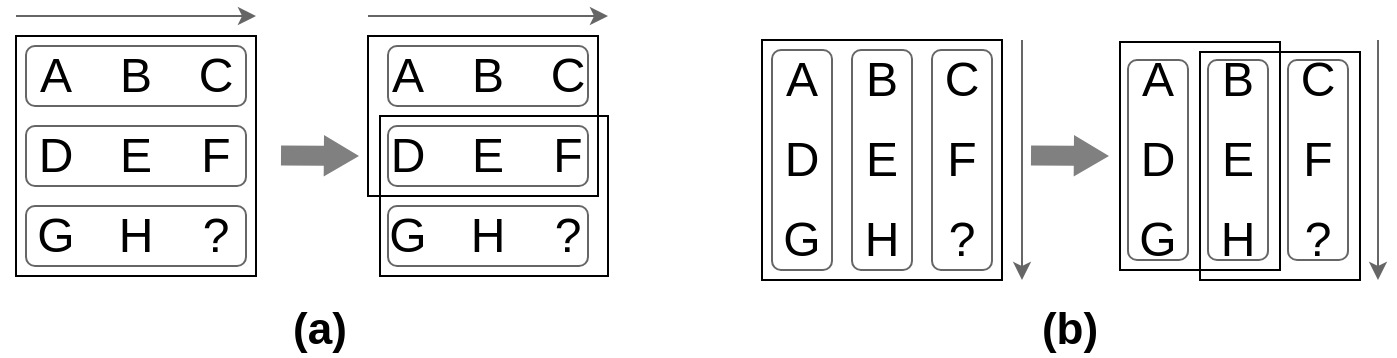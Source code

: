 <mxfile version="12.9.13" type="device"><diagram id="FIgk0ZukeviS5J1ctofV" name="Page-1"><mxGraphModel dx="768" dy="522" grid="1" gridSize="10" guides="1" tooltips="1" connect="1" arrows="1" fold="1" page="1" pageScale="1" pageWidth="827" pageHeight="1169" math="0" shadow="0"><root><mxCell id="0"/><mxCell id="1" parent="0"/><mxCell id="Hj9UycK8c0MInqdre70B-149" value="" style="rounded=0;whiteSpace=wrap;html=1;strokeColor=#000000;fillColor=none;rotation=90;" parent="1" vertex="1"><mxGeometry x="793" y="463" width="114" height="80" as="geometry"/></mxCell><mxCell id="Hj9UycK8c0MInqdre70B-147" value="" style="rounded=0;whiteSpace=wrap;html=1;strokeColor=#000000;fillColor=none;rotation=90;" parent="1" vertex="1"><mxGeometry x="753" y="458" width="114" height="80" as="geometry"/></mxCell><mxCell id="Hj9UycK8c0MInqdre70B-112" value="" style="rounded=0;whiteSpace=wrap;html=1;strokeColor=#000000;fillColor=none;" parent="1" vertex="1"><mxGeometry x="400" y="478" width="114" height="80" as="geometry"/></mxCell><mxCell id="Hj9UycK8c0MInqdre70B-111" value="" style="rounded=0;whiteSpace=wrap;html=1;strokeColor=#000000;fillColor=none;" parent="1" vertex="1"><mxGeometry x="394" y="438" width="115" height="80" as="geometry"/></mxCell><mxCell id="Hj9UycK8c0MInqdre70B-89" value="&lt;font style=&quot;font-size: 24px&quot;&gt;A&lt;/font&gt;" style="text;html=1;strokeColor=none;fillColor=none;align=center;verticalAlign=middle;whiteSpace=wrap;rounded=0;" parent="1" vertex="1"><mxGeometry x="394" y="438" width="40" height="40" as="geometry"/></mxCell><mxCell id="Hj9UycK8c0MInqdre70B-90" value="&lt;font style=&quot;font-size: 24px&quot;&gt;B&lt;/font&gt;" style="text;html=1;strokeColor=none;fillColor=none;align=center;verticalAlign=middle;whiteSpace=wrap;rounded=0;" parent="1" vertex="1"><mxGeometry x="434" y="438" width="40" height="40" as="geometry"/></mxCell><mxCell id="Hj9UycK8c0MInqdre70B-91" value="&lt;font style=&quot;font-size: 24px&quot;&gt;C&lt;/font&gt;" style="text;html=1;strokeColor=none;fillColor=none;align=center;verticalAlign=middle;whiteSpace=wrap;rounded=0;" parent="1" vertex="1"><mxGeometry x="474" y="438" width="40" height="40" as="geometry"/></mxCell><mxCell id="Hj9UycK8c0MInqdre70B-92" value="&lt;font style=&quot;font-size: 24px&quot;&gt;D&lt;/font&gt;" style="text;html=1;strokeColor=none;fillColor=none;align=center;verticalAlign=middle;whiteSpace=wrap;rounded=0;" parent="1" vertex="1"><mxGeometry x="394" y="478" width="40" height="40" as="geometry"/></mxCell><mxCell id="Hj9UycK8c0MInqdre70B-93" value="&lt;font style=&quot;font-size: 24px&quot;&gt;E&lt;/font&gt;" style="text;html=1;strokeColor=none;fillColor=none;align=center;verticalAlign=middle;whiteSpace=wrap;rounded=0;" parent="1" vertex="1"><mxGeometry x="434" y="478" width="40" height="40" as="geometry"/></mxCell><mxCell id="Hj9UycK8c0MInqdre70B-94" value="&lt;font style=&quot;font-size: 24px&quot;&gt;F&lt;/font&gt;" style="text;html=1;strokeColor=none;fillColor=none;align=center;verticalAlign=middle;whiteSpace=wrap;rounded=0;" parent="1" vertex="1"><mxGeometry x="474" y="478" width="40" height="40" as="geometry"/></mxCell><mxCell id="Hj9UycK8c0MInqdre70B-95" value="&lt;font style=&quot;font-size: 24px&quot;&gt;G&lt;/font&gt;" style="text;html=1;strokeColor=none;fillColor=none;align=center;verticalAlign=middle;whiteSpace=wrap;rounded=0;" parent="1" vertex="1"><mxGeometry x="394" y="518" width="40" height="40" as="geometry"/></mxCell><mxCell id="Hj9UycK8c0MInqdre70B-96" value="&lt;font style=&quot;font-size: 24px&quot;&gt;H&lt;/font&gt;" style="text;html=1;strokeColor=none;fillColor=none;align=center;verticalAlign=middle;whiteSpace=wrap;rounded=0;" parent="1" vertex="1"><mxGeometry x="434" y="518" width="40" height="40" as="geometry"/></mxCell><mxCell id="Hj9UycK8c0MInqdre70B-101" value="" style="endArrow=classic;html=1;strokeColor=#666666;" parent="1" edge="1"><mxGeometry width="50" height="50" relative="1" as="geometry"><mxPoint x="394" y="428" as="sourcePoint"/><mxPoint x="514" y="428" as="targetPoint"/></mxGeometry></mxCell><mxCell id="Hj9UycK8c0MInqdre70B-102" value="&lt;font style=&quot;font-size: 24px&quot;&gt;?&lt;/font&gt;" style="text;html=1;strokeColor=none;fillColor=none;align=center;verticalAlign=middle;whiteSpace=wrap;rounded=0;" parent="1" vertex="1"><mxGeometry x="474" y="518" width="40" height="40" as="geometry"/></mxCell><mxCell id="Hj9UycK8c0MInqdre70B-107" value="" style="rounded=1;whiteSpace=wrap;html=1;strokeColor=#666666;fillColor=none;" parent="1" vertex="1"><mxGeometry x="404" y="443" width="100" height="30" as="geometry"/></mxCell><mxCell id="Hj9UycK8c0MInqdre70B-109" value="" style="rounded=1;whiteSpace=wrap;html=1;strokeColor=#666666;fillColor=none;" parent="1" vertex="1"><mxGeometry x="404" y="483" width="100" height="30" as="geometry"/></mxCell><mxCell id="Hj9UycK8c0MInqdre70B-110" value="" style="rounded=1;whiteSpace=wrap;html=1;strokeColor=#666666;fillColor=none;" parent="1" vertex="1"><mxGeometry x="404" y="523" width="100" height="30" as="geometry"/></mxCell><mxCell id="Hj9UycK8c0MInqdre70B-113" value="" style="whiteSpace=wrap;html=1;aspect=fixed;strokeColor=#000000;fillColor=none;" parent="1" vertex="1"><mxGeometry x="218" y="438" width="120" height="120" as="geometry"/></mxCell><mxCell id="Hj9UycK8c0MInqdre70B-114" value="&lt;font style=&quot;font-size: 24px&quot;&gt;A&lt;/font&gt;" style="text;html=1;strokeColor=none;fillColor=none;align=center;verticalAlign=middle;whiteSpace=wrap;rounded=0;" parent="1" vertex="1"><mxGeometry x="218" y="438" width="40" height="40" as="geometry"/></mxCell><mxCell id="Hj9UycK8c0MInqdre70B-115" value="&lt;font style=&quot;font-size: 24px&quot;&gt;B&lt;/font&gt;" style="text;html=1;strokeColor=none;fillColor=none;align=center;verticalAlign=middle;whiteSpace=wrap;rounded=0;" parent="1" vertex="1"><mxGeometry x="258" y="438" width="40" height="40" as="geometry"/></mxCell><mxCell id="Hj9UycK8c0MInqdre70B-116" value="&lt;font style=&quot;font-size: 24px&quot;&gt;C&lt;/font&gt;" style="text;html=1;strokeColor=none;fillColor=none;align=center;verticalAlign=middle;whiteSpace=wrap;rounded=0;" parent="1" vertex="1"><mxGeometry x="298" y="438" width="40" height="40" as="geometry"/></mxCell><mxCell id="Hj9UycK8c0MInqdre70B-117" value="&lt;font style=&quot;font-size: 24px&quot;&gt;D&lt;/font&gt;" style="text;html=1;strokeColor=none;fillColor=none;align=center;verticalAlign=middle;whiteSpace=wrap;rounded=0;" parent="1" vertex="1"><mxGeometry x="218" y="478" width="40" height="40" as="geometry"/></mxCell><mxCell id="Hj9UycK8c0MInqdre70B-118" value="&lt;font style=&quot;font-size: 24px&quot;&gt;E&lt;/font&gt;" style="text;html=1;strokeColor=none;fillColor=none;align=center;verticalAlign=middle;whiteSpace=wrap;rounded=0;" parent="1" vertex="1"><mxGeometry x="258" y="478" width="40" height="40" as="geometry"/></mxCell><mxCell id="Hj9UycK8c0MInqdre70B-119" value="&lt;font style=&quot;font-size: 24px&quot;&gt;F&lt;/font&gt;" style="text;html=1;strokeColor=none;fillColor=none;align=center;verticalAlign=middle;whiteSpace=wrap;rounded=0;" parent="1" vertex="1"><mxGeometry x="298" y="478" width="40" height="40" as="geometry"/></mxCell><mxCell id="Hj9UycK8c0MInqdre70B-120" value="&lt;font style=&quot;font-size: 24px&quot;&gt;G&lt;/font&gt;" style="text;html=1;strokeColor=none;fillColor=none;align=center;verticalAlign=middle;whiteSpace=wrap;rounded=0;" parent="1" vertex="1"><mxGeometry x="218" y="518" width="40" height="40" as="geometry"/></mxCell><mxCell id="Hj9UycK8c0MInqdre70B-121" value="&lt;font style=&quot;font-size: 24px&quot;&gt;H&lt;/font&gt;" style="text;html=1;strokeColor=none;fillColor=none;align=center;verticalAlign=middle;whiteSpace=wrap;rounded=0;" parent="1" vertex="1"><mxGeometry x="258" y="518" width="40" height="40" as="geometry"/></mxCell><mxCell id="Hj9UycK8c0MInqdre70B-122" value="&lt;font style=&quot;font-size: 24px&quot;&gt;?&lt;/font&gt;" style="text;html=1;strokeColor=none;fillColor=none;align=center;verticalAlign=middle;whiteSpace=wrap;rounded=0;" parent="1" vertex="1"><mxGeometry x="298" y="518" width="40" height="40" as="geometry"/></mxCell><mxCell id="Hj9UycK8c0MInqdre70B-123" value="" style="rounded=1;whiteSpace=wrap;html=1;strokeColor=#666666;fillColor=none;" parent="1" vertex="1"><mxGeometry x="223" y="523" width="110" height="30" as="geometry"/></mxCell><mxCell id="Hj9UycK8c0MInqdre70B-124" value="" style="rounded=1;whiteSpace=wrap;html=1;strokeColor=#666666;fillColor=none;" parent="1" vertex="1"><mxGeometry x="223" y="483" width="110" height="30" as="geometry"/></mxCell><mxCell id="Hj9UycK8c0MInqdre70B-125" value="" style="rounded=1;whiteSpace=wrap;html=1;strokeColor=#666666;fillColor=none;" parent="1" vertex="1"><mxGeometry x="223" y="443" width="110" height="30" as="geometry"/></mxCell><mxCell id="Hj9UycK8c0MInqdre70B-126" value="" style="endArrow=classic;html=1;strokeColor=#666666;" parent="1" edge="1"><mxGeometry width="50" height="50" relative="1" as="geometry"><mxPoint x="218" y="428" as="sourcePoint"/><mxPoint x="338" y="428" as="targetPoint"/></mxGeometry></mxCell><mxCell id="Hj9UycK8c0MInqdre70B-127" value="" style="shape=flexArrow;endArrow=classic;html=1;strokeColor=none;fillColor=#808080;endWidth=9.714;endSize=5.526;" parent="1" edge="1"><mxGeometry width="50" height="50" relative="1" as="geometry"><mxPoint x="350" y="497.71" as="sourcePoint"/><mxPoint x="390" y="498" as="targetPoint"/></mxGeometry></mxCell><mxCell id="Hj9UycK8c0MInqdre70B-129" value="&lt;font style=&quot;font-size: 24px&quot;&gt;A&lt;/font&gt;" style="text;html=1;strokeColor=none;fillColor=none;align=center;verticalAlign=middle;whiteSpace=wrap;rounded=0;" parent="1" vertex="1"><mxGeometry x="769" y="440" width="40" height="40" as="geometry"/></mxCell><mxCell id="Hj9UycK8c0MInqdre70B-130" value="&lt;font style=&quot;font-size: 24px&quot;&gt;B&lt;/font&gt;" style="text;html=1;strokeColor=none;fillColor=none;align=center;verticalAlign=middle;whiteSpace=wrap;rounded=0;" parent="1" vertex="1"><mxGeometry x="809" y="440" width="40" height="40" as="geometry"/></mxCell><mxCell id="Hj9UycK8c0MInqdre70B-131" value="&lt;font style=&quot;font-size: 24px&quot;&gt;C&lt;/font&gt;" style="text;html=1;strokeColor=none;fillColor=none;align=center;verticalAlign=middle;whiteSpace=wrap;rounded=0;" parent="1" vertex="1"><mxGeometry x="849" y="440" width="40" height="40" as="geometry"/></mxCell><mxCell id="Hj9UycK8c0MInqdre70B-132" value="&lt;font style=&quot;font-size: 24px&quot;&gt;D&lt;/font&gt;" style="text;html=1;strokeColor=none;fillColor=none;align=center;verticalAlign=middle;whiteSpace=wrap;rounded=0;" parent="1" vertex="1"><mxGeometry x="769" y="480" width="40" height="40" as="geometry"/></mxCell><mxCell id="Hj9UycK8c0MInqdre70B-133" value="&lt;font style=&quot;font-size: 24px&quot;&gt;E&lt;/font&gt;" style="text;html=1;strokeColor=none;fillColor=none;align=center;verticalAlign=middle;whiteSpace=wrap;rounded=0;" parent="1" vertex="1"><mxGeometry x="809" y="480" width="40" height="40" as="geometry"/></mxCell><mxCell id="Hj9UycK8c0MInqdre70B-134" value="&lt;font style=&quot;font-size: 24px&quot;&gt;F&lt;/font&gt;" style="text;html=1;strokeColor=none;fillColor=none;align=center;verticalAlign=middle;whiteSpace=wrap;rounded=0;" parent="1" vertex="1"><mxGeometry x="849" y="480" width="40" height="40" as="geometry"/></mxCell><mxCell id="Hj9UycK8c0MInqdre70B-135" value="&lt;font style=&quot;font-size: 24px&quot;&gt;G&lt;/font&gt;" style="text;html=1;strokeColor=none;fillColor=none;align=center;verticalAlign=middle;whiteSpace=wrap;rounded=0;" parent="1" vertex="1"><mxGeometry x="769" y="520" width="40" height="40" as="geometry"/></mxCell><mxCell id="Hj9UycK8c0MInqdre70B-136" value="&lt;font style=&quot;font-size: 24px&quot;&gt;H&lt;/font&gt;" style="text;html=1;strokeColor=none;fillColor=none;align=center;verticalAlign=middle;whiteSpace=wrap;rounded=0;" parent="1" vertex="1"><mxGeometry x="809" y="520" width="40" height="40" as="geometry"/></mxCell><mxCell id="Hj9UycK8c0MInqdre70B-138" value="" style="endArrow=classic;html=1;strokeColor=#666666;" parent="1" edge="1"><mxGeometry width="50" height="50" relative="1" as="geometry"><mxPoint x="899" y="440" as="sourcePoint"/><mxPoint x="899" y="560" as="targetPoint"/></mxGeometry></mxCell><mxCell id="Hj9UycK8c0MInqdre70B-143" value="&lt;font style=&quot;font-size: 24px&quot;&gt;?&lt;/font&gt;" style="text;html=1;strokeColor=none;fillColor=none;align=center;verticalAlign=middle;whiteSpace=wrap;rounded=0;" parent="1" vertex="1"><mxGeometry x="849" y="520" width="40" height="40" as="geometry"/></mxCell><mxCell id="Hj9UycK8c0MInqdre70B-144" value="" style="rounded=1;whiteSpace=wrap;html=1;strokeColor=#666666;fillColor=none;rotation=90;" parent="1" vertex="1"><mxGeometry x="739" y="485" width="100" height="30" as="geometry"/></mxCell><mxCell id="Hj9UycK8c0MInqdre70B-145" value="" style="rounded=1;whiteSpace=wrap;html=1;strokeColor=#666666;fillColor=none;rotation=90;" parent="1" vertex="1"><mxGeometry x="779" y="485" width="100" height="30" as="geometry"/></mxCell><mxCell id="Hj9UycK8c0MInqdre70B-146" value="" style="rounded=1;whiteSpace=wrap;html=1;strokeColor=#666666;fillColor=none;rotation=90;" parent="1" vertex="1"><mxGeometry x="819" y="485" width="100" height="30" as="geometry"/></mxCell><mxCell id="Hj9UycK8c0MInqdre70B-150" value="" style="whiteSpace=wrap;html=1;aspect=fixed;strokeColor=#000000;fillColor=none;" parent="1" vertex="1"><mxGeometry x="591" y="440" width="120" height="120" as="geometry"/></mxCell><mxCell id="Hj9UycK8c0MInqdre70B-151" value="&lt;font style=&quot;font-size: 24px&quot;&gt;A&lt;/font&gt;" style="text;html=1;strokeColor=none;fillColor=none;align=center;verticalAlign=middle;whiteSpace=wrap;rounded=0;" parent="1" vertex="1"><mxGeometry x="591" y="440" width="40" height="40" as="geometry"/></mxCell><mxCell id="Hj9UycK8c0MInqdre70B-152" value="&lt;font style=&quot;font-size: 24px&quot;&gt;B&lt;/font&gt;" style="text;html=1;strokeColor=none;fillColor=none;align=center;verticalAlign=middle;whiteSpace=wrap;rounded=0;" parent="1" vertex="1"><mxGeometry x="631" y="440" width="40" height="40" as="geometry"/></mxCell><mxCell id="Hj9UycK8c0MInqdre70B-153" value="&lt;font style=&quot;font-size: 24px&quot;&gt;C&lt;/font&gt;" style="text;html=1;strokeColor=none;fillColor=none;align=center;verticalAlign=middle;whiteSpace=wrap;rounded=0;" parent="1" vertex="1"><mxGeometry x="671" y="440" width="40" height="40" as="geometry"/></mxCell><mxCell id="Hj9UycK8c0MInqdre70B-154" value="&lt;font style=&quot;font-size: 24px&quot;&gt;D&lt;/font&gt;" style="text;html=1;strokeColor=none;fillColor=none;align=center;verticalAlign=middle;whiteSpace=wrap;rounded=0;" parent="1" vertex="1"><mxGeometry x="591" y="480" width="40" height="40" as="geometry"/></mxCell><mxCell id="Hj9UycK8c0MInqdre70B-155" value="&lt;font style=&quot;font-size: 24px&quot;&gt;E&lt;/font&gt;" style="text;html=1;strokeColor=none;fillColor=none;align=center;verticalAlign=middle;whiteSpace=wrap;rounded=0;" parent="1" vertex="1"><mxGeometry x="631" y="480" width="40" height="40" as="geometry"/></mxCell><mxCell id="Hj9UycK8c0MInqdre70B-156" value="&lt;font style=&quot;font-size: 24px&quot;&gt;F&lt;/font&gt;" style="text;html=1;strokeColor=none;fillColor=none;align=center;verticalAlign=middle;whiteSpace=wrap;rounded=0;" parent="1" vertex="1"><mxGeometry x="671" y="480" width="40" height="40" as="geometry"/></mxCell><mxCell id="Hj9UycK8c0MInqdre70B-157" value="&lt;font style=&quot;font-size: 24px&quot;&gt;G&lt;/font&gt;" style="text;html=1;strokeColor=none;fillColor=none;align=center;verticalAlign=middle;whiteSpace=wrap;rounded=0;" parent="1" vertex="1"><mxGeometry x="591" y="520" width="40" height="40" as="geometry"/></mxCell><mxCell id="Hj9UycK8c0MInqdre70B-158" value="&lt;font style=&quot;font-size: 24px&quot;&gt;H&lt;/font&gt;" style="text;html=1;strokeColor=none;fillColor=none;align=center;verticalAlign=middle;whiteSpace=wrap;rounded=0;" parent="1" vertex="1"><mxGeometry x="631" y="520" width="40" height="40" as="geometry"/></mxCell><mxCell id="Hj9UycK8c0MInqdre70B-159" value="&lt;font style=&quot;font-size: 24px&quot;&gt;?&lt;/font&gt;" style="text;html=1;strokeColor=none;fillColor=none;align=center;verticalAlign=middle;whiteSpace=wrap;rounded=0;" parent="1" vertex="1"><mxGeometry x="671" y="520" width="40" height="40" as="geometry"/></mxCell><mxCell id="Hj9UycK8c0MInqdre70B-160" value="" style="endArrow=classic;html=1;strokeColor=#666666;" parent="1" edge="1"><mxGeometry width="50" height="50" relative="1" as="geometry"><mxPoint x="721" y="440" as="sourcePoint"/><mxPoint x="721" y="560" as="targetPoint"/></mxGeometry></mxCell><mxCell id="Hj9UycK8c0MInqdre70B-161" value="" style="rounded=1;whiteSpace=wrap;html=1;strokeColor=#666666;fillColor=none;rotation=90;" parent="1" vertex="1"><mxGeometry x="636" y="485" width="110" height="30" as="geometry"/></mxCell><mxCell id="Hj9UycK8c0MInqdre70B-162" value="" style="rounded=1;whiteSpace=wrap;html=1;strokeColor=#666666;fillColor=none;rotation=90;" parent="1" vertex="1"><mxGeometry x="596" y="485" width="110" height="30" as="geometry"/></mxCell><mxCell id="Hj9UycK8c0MInqdre70B-163" value="" style="rounded=1;whiteSpace=wrap;html=1;strokeColor=#666666;fillColor=none;rotation=90;" parent="1" vertex="1"><mxGeometry x="556" y="485" width="110" height="30" as="geometry"/></mxCell><mxCell id="Hj9UycK8c0MInqdre70B-165" value="" style="shape=flexArrow;endArrow=classic;html=1;strokeColor=none;fillColor=#808080;endWidth=9.714;endSize=5.526;" parent="1" edge="1"><mxGeometry width="50" height="50" relative="1" as="geometry"><mxPoint x="725" y="497.71" as="sourcePoint"/><mxPoint x="765" y="498" as="targetPoint"/></mxGeometry></mxCell><mxCell id="Hj9UycK8c0MInqdre70B-166" value="&lt;font size=&quot;1&quot;&gt;&lt;b style=&quot;font-size: 22px&quot;&gt;(b)&lt;/b&gt;&lt;/font&gt;" style="text;html=1;strokeColor=none;fillColor=none;align=center;verticalAlign=middle;whiteSpace=wrap;rounded=0;dashed=1;dashPattern=1 1;" parent="1" vertex="1"><mxGeometry x="585" y="575" width="320" height="20" as="geometry"/></mxCell><mxCell id="Hj9UycK8c0MInqdre70B-167" value="&lt;font size=&quot;1&quot;&gt;&lt;b style=&quot;font-size: 22px&quot;&gt;(a)&lt;/b&gt;&lt;/font&gt;" style="text;html=1;strokeColor=none;fillColor=none;align=center;verticalAlign=middle;whiteSpace=wrap;rounded=0;dashed=1;dashPattern=1 1;" parent="1" vertex="1"><mxGeometry x="210" y="575" width="320" height="20" as="geometry"/></mxCell></root></mxGraphModel></diagram></mxfile>